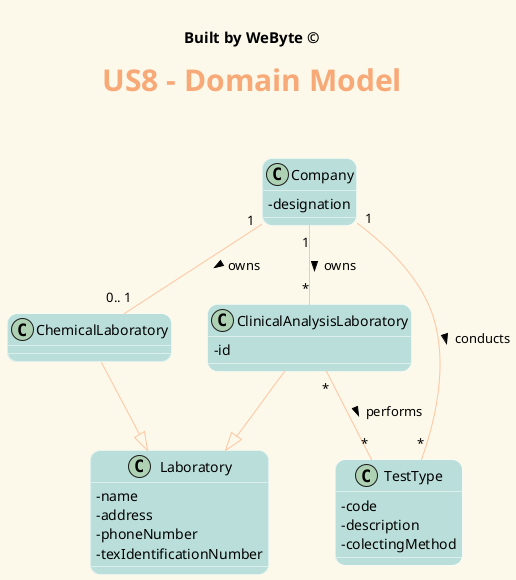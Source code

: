 @startuml
'https://plantuml.com/class-diagram
' ======= layout =========
skinparam backgroundColor #fcf9ea
skinparam titleBorderRoundCorner 15
skinparam titleFontSize 30
skinparam classAttributeIconSize 0
skinparam titleFontName Arial Black
skinparam titleFontColor #f8a978
skinparam roundcorner 20
skinparam stereotypeCBackgroundColor ffc5a1
skinparam class {

ArrowColor ffc5a1
BorderColor White
BackgroundColor badfdb
}


' ======= title =========
center header


<font color=Black size=15><b>Built by WeByte ©</font>
endheader
title <b>US8 - Domain Model\n
class Company{
 - designation
}

class ClinicalAnalysisLaboratory{
- id
}
class Laboratory{
- name
- address
- phoneNumber
- texIdentificationNumber
}
class TestType{
- code
- description
- colectingMethod
}


Company "1" -- "*" ClinicalAnalysisLaboratory : owns >
Company "1" -- "0.. 1" ChemicalLaboratory : owns >
ClinicalAnalysisLaboratory "*" -- "*" TestType : performs >
Company "1" -- "*" TestType : conducts >
ChemicalLaboratory --|> Laboratory
ClinicalAnalysisLaboratory --|> Laboratory
@enduml